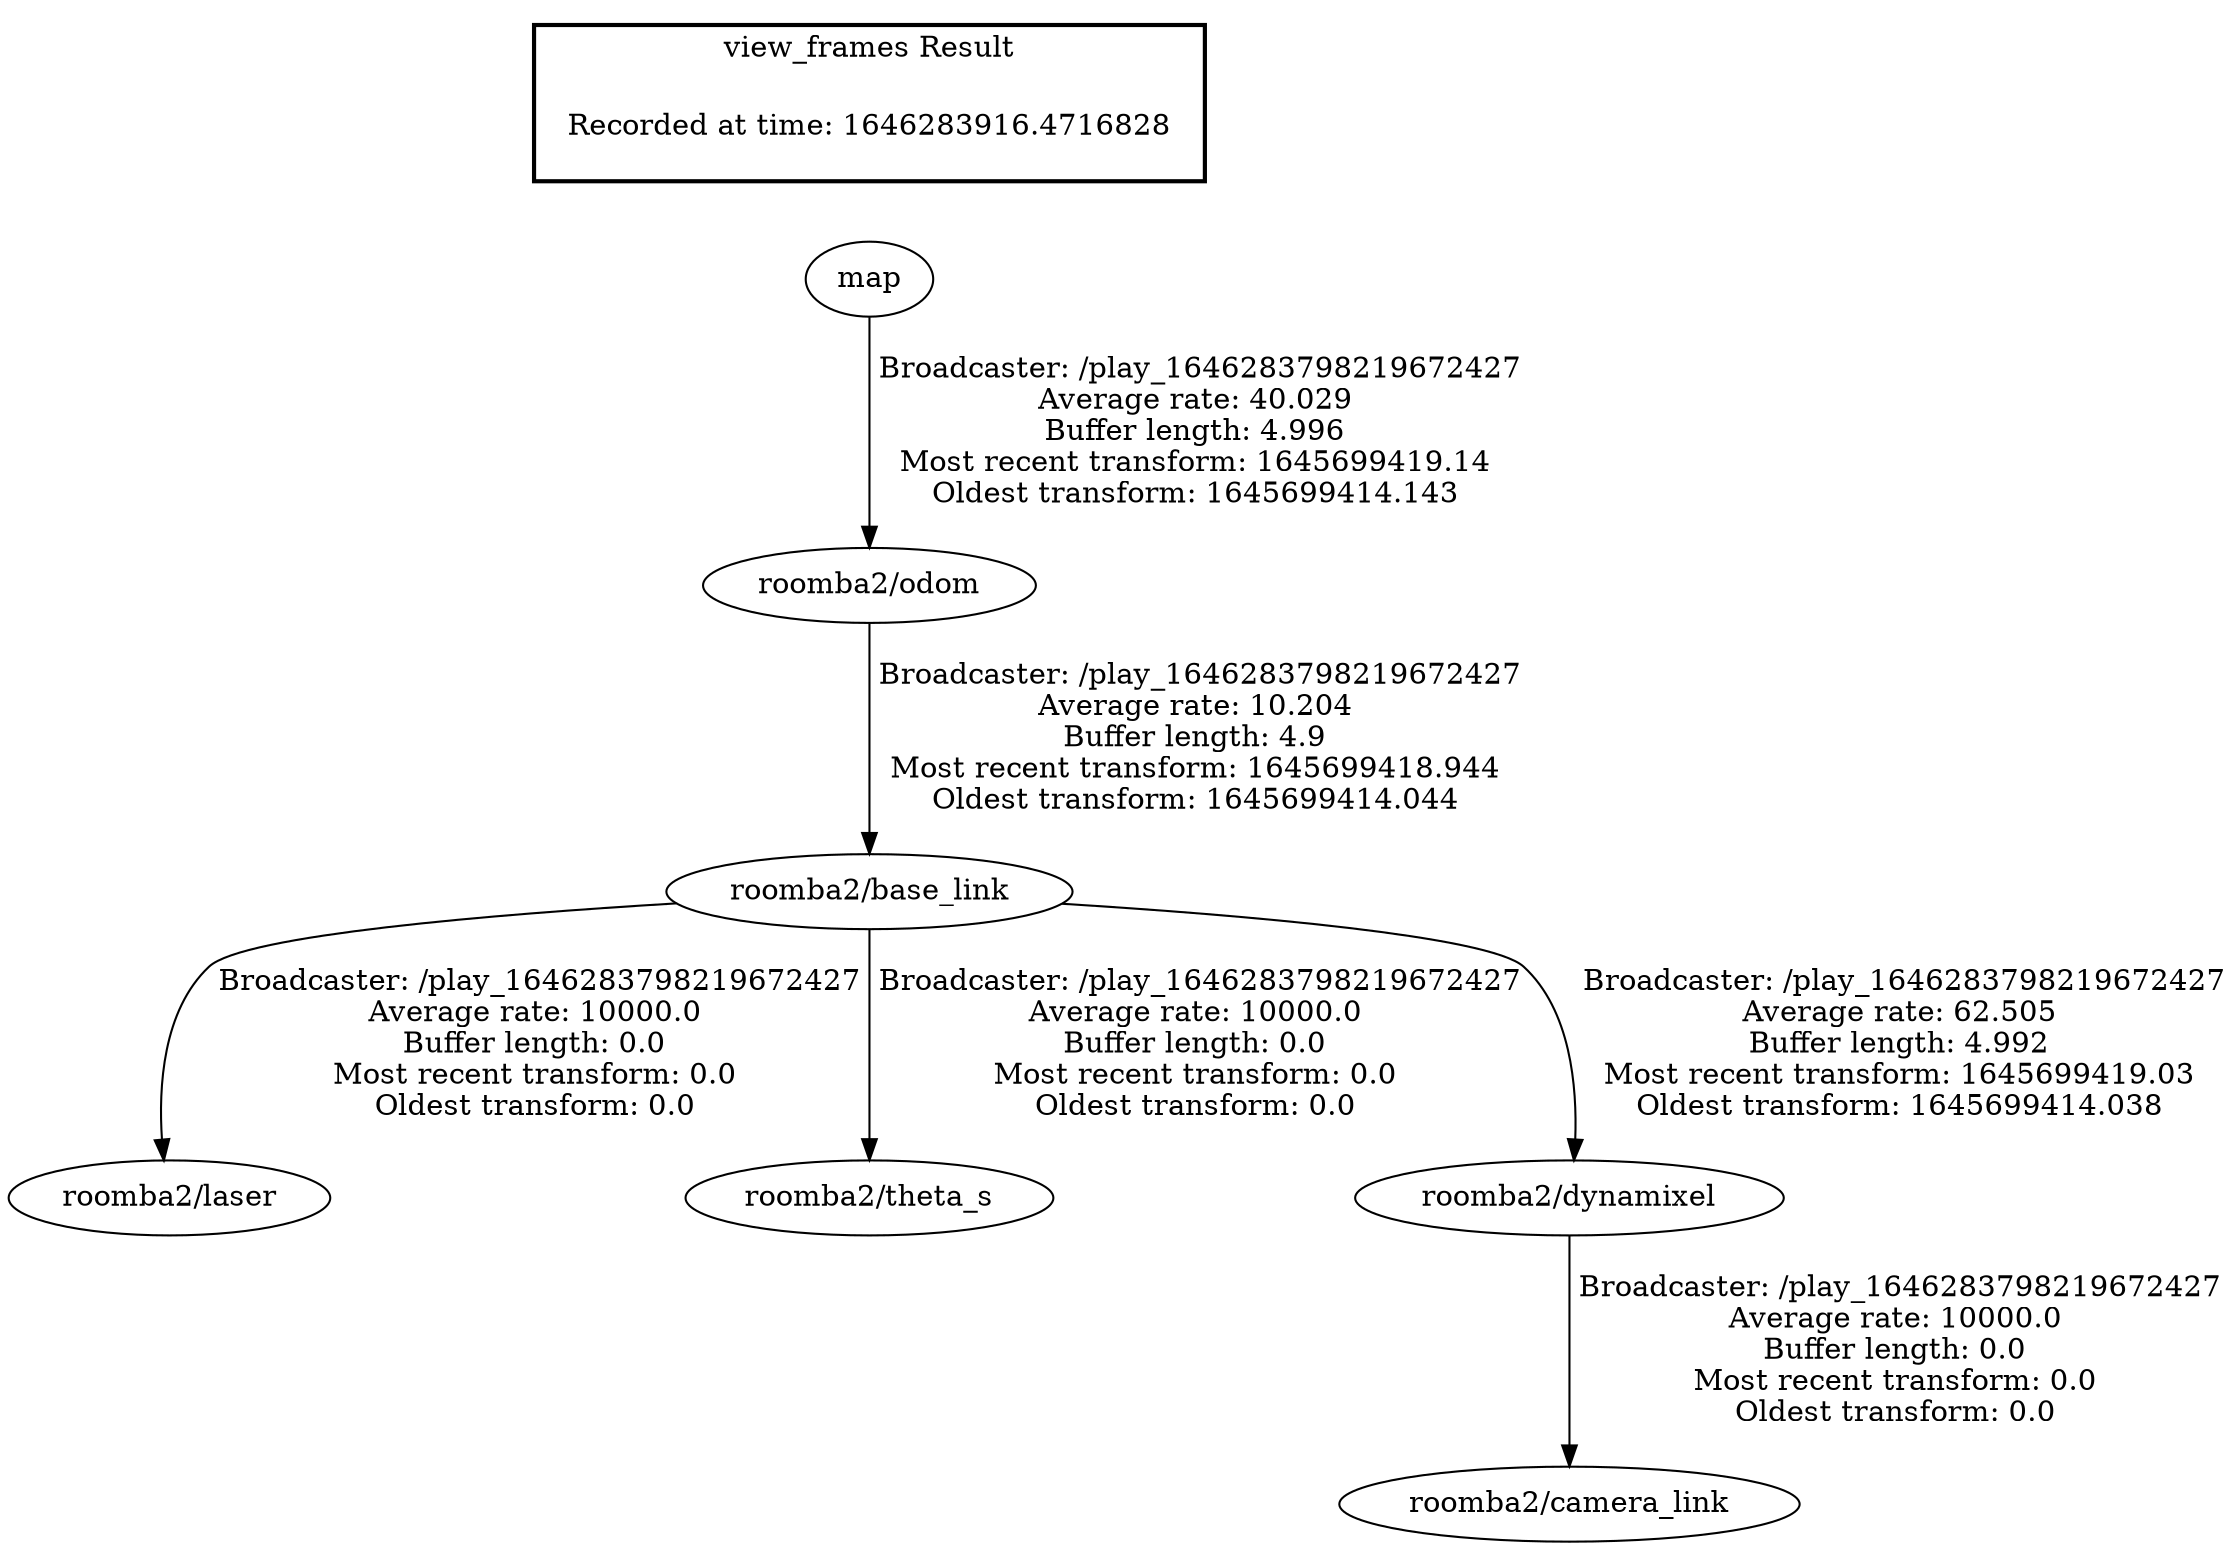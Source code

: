 digraph G {
"roomba2/base_link" -> "roomba2/laser"[label=" Broadcaster: /play_1646283798219672427\nAverage rate: 10000.0\nBuffer length: 0.0\nMost recent transform: 0.0\nOldest transform: 0.0\n"];
"roomba2/odom" -> "roomba2/base_link"[label=" Broadcaster: /play_1646283798219672427\nAverage rate: 10.204\nBuffer length: 4.9\nMost recent transform: 1645699418.944\nOldest transform: 1645699414.044\n"];
"roomba2/base_link" -> "roomba2/theta_s"[label=" Broadcaster: /play_1646283798219672427\nAverage rate: 10000.0\nBuffer length: 0.0\nMost recent transform: 0.0\nOldest transform: 0.0\n"];
"roomba2/dynamixel" -> "roomba2/camera_link"[label=" Broadcaster: /play_1646283798219672427\nAverage rate: 10000.0\nBuffer length: 0.0\nMost recent transform: 0.0\nOldest transform: 0.0\n"];
"roomba2/base_link" -> "roomba2/dynamixel"[label=" Broadcaster: /play_1646283798219672427\nAverage rate: 62.505\nBuffer length: 4.992\nMost recent transform: 1645699419.03\nOldest transform: 1645699414.038\n"];
"map" -> "roomba2/odom"[label=" Broadcaster: /play_1646283798219672427\nAverage rate: 40.029\nBuffer length: 4.996\nMost recent transform: 1645699419.14\nOldest transform: 1645699414.143\n"];
edge [style=invis];
 subgraph cluster_legend { style=bold; color=black; label ="view_frames Result";
"Recorded at time: 1646283916.4716828"[ shape=plaintext ] ;
}->"map";
}